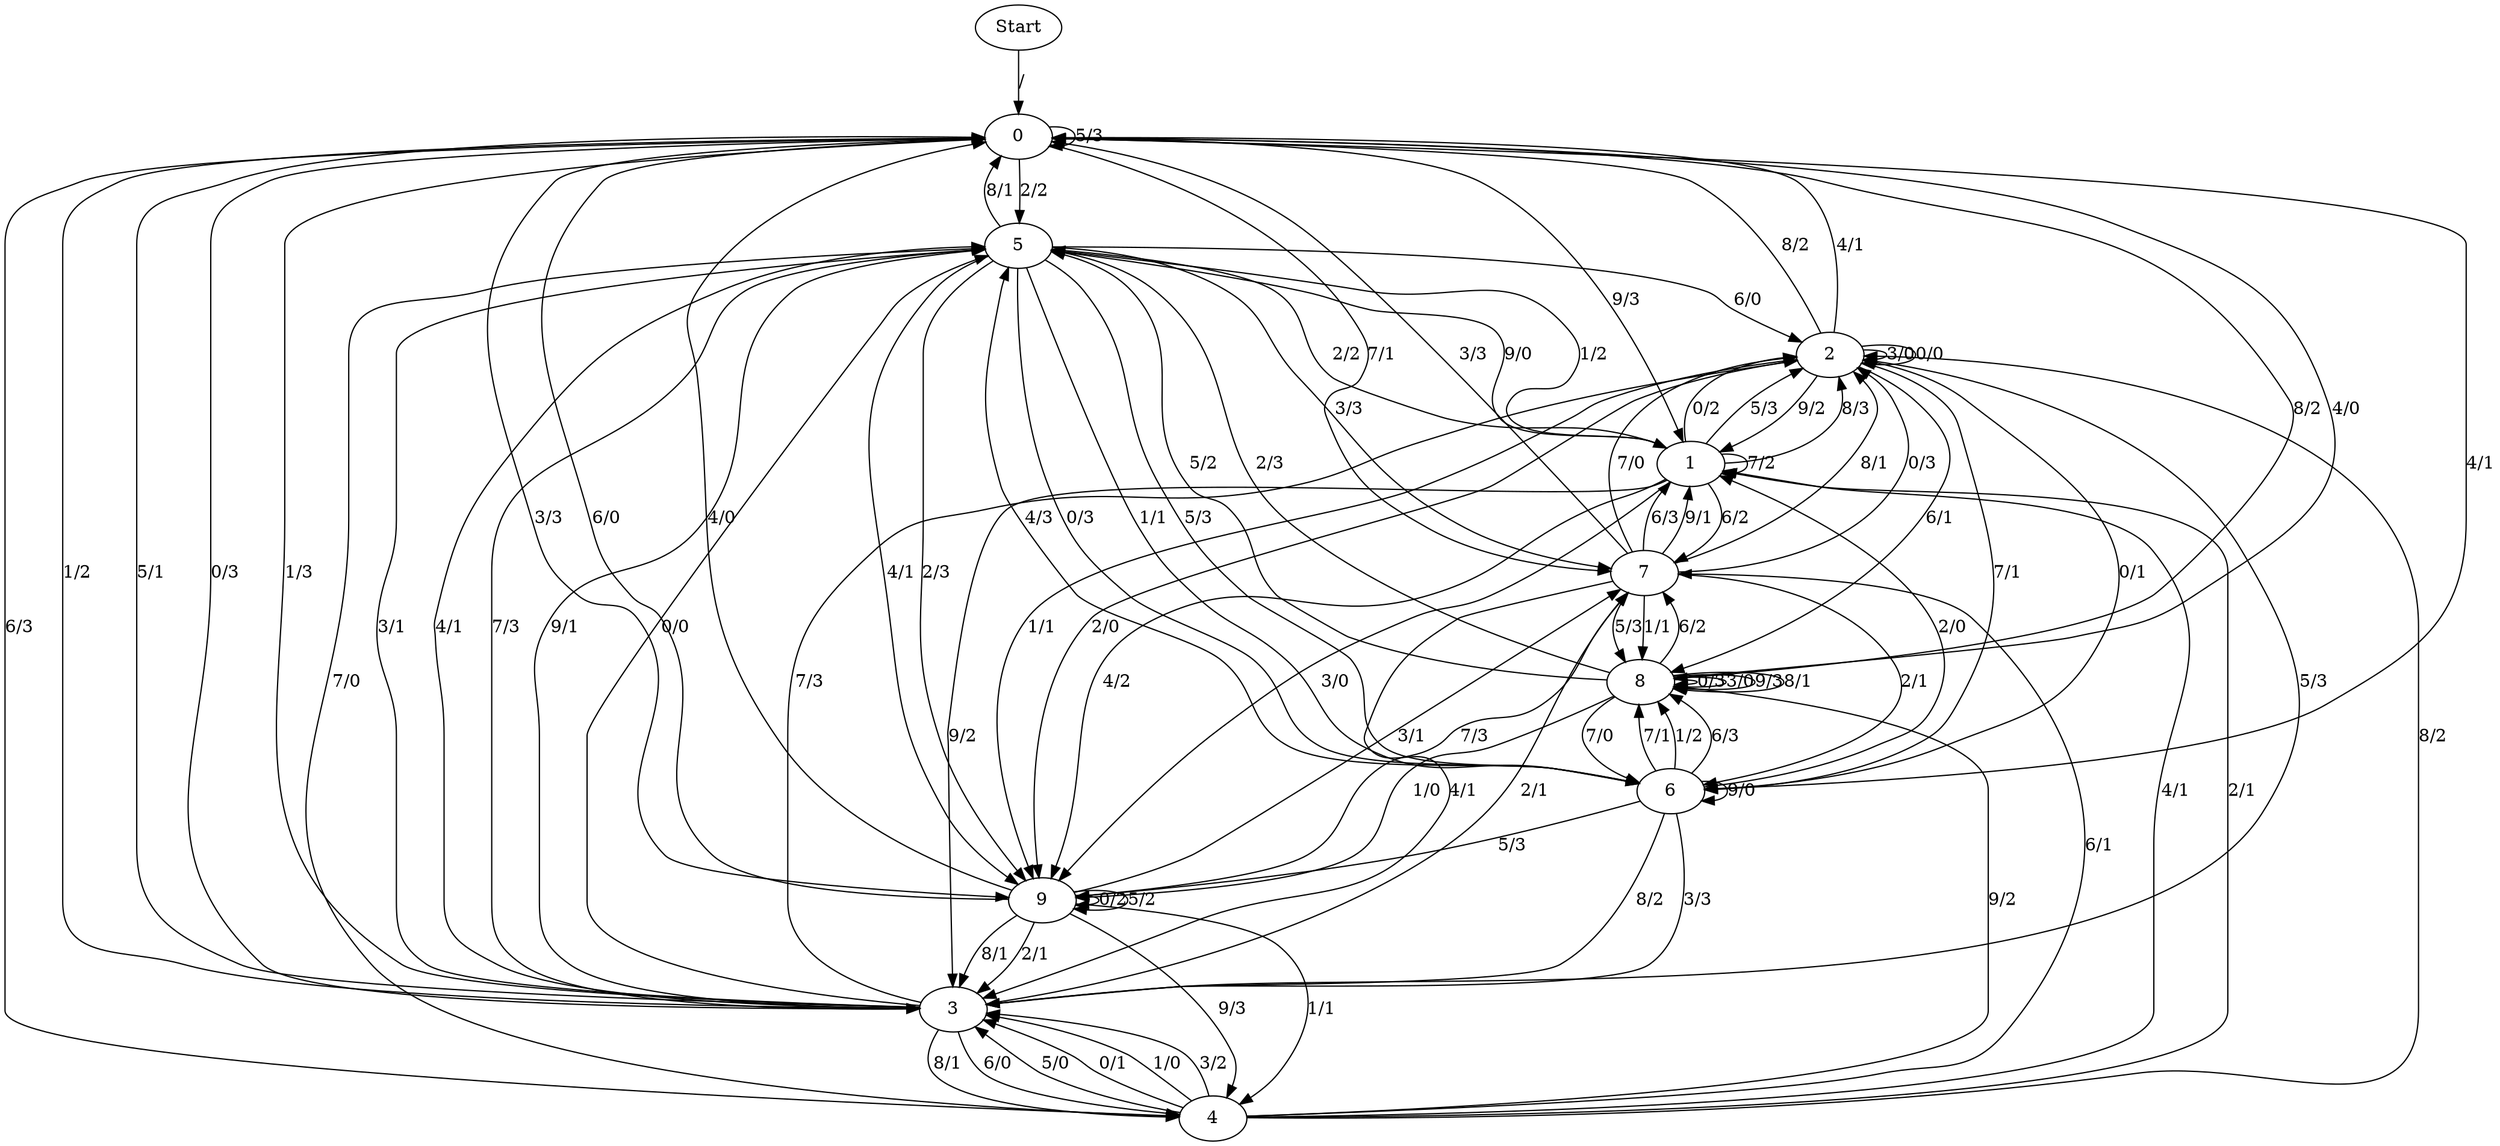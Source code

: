 digraph {
	Start -> 0 [label="/"]
	0 -> 5 [label="2/2"]
	0 -> 6 [label="4/1"]
	0 -> 4 [label="6/3"]
	0 -> 9 [label="3/3"]
	0 -> 3 [label="1/2"]
	0 -> 7 [label="7/1"]
	0 -> 8 [label="8/2"]
	0 -> 1 [label="9/3"]
	0 -> 3 [label="0/3"]
	0 -> 0 [label="5/3"]
	9 -> 0 [label="6/0"]
	9 -> 4 [label="1/1"]
	9 -> 4 [label="9/3"]
	9 -> 7 [label="7/3"]
	9 -> 9 [label="0/2"]
	9 -> 3 [label="8/1"]
	9 -> 0 [label="4/0"]
	9 -> 7 [label="3/1"]
	9 -> 9 [label="5/2"]
	9 -> 3 [label="2/1"]
	7 -> 6 [label="2/1"]
	7 -> 1 [label="6/3"]
	7 -> 2 [label="7/0"]
	7 -> 3 [label="4/1"]
	7 -> 2 [label="8/1"]
	7 -> 8 [label="5/3"]
	7 -> 2 [label="0/3"]
	7 -> 1 [label="9/1"]
	7 -> 8 [label="1/1"]
	7 -> 0 [label="3/3"]
	1 -> 7 [label="6/2"]
	1 -> 9 [label="4/2"]
	1 -> 2 [label="8/3"]
	1 -> 2 [label="0/2"]
	1 -> 5 [label="1/2"]
	1 -> 3 [label="9/2"]
	1 -> 2 [label="5/3"]
	1 -> 1 [label="7/2"]
	1 -> 9 [label="3/0"]
	1 -> 5 [label="2/2"]
	2 -> 6 [label="7/1"]
	2 -> 9 [label="1/1"]
	2 -> 0 [label="4/1"]
	2 -> 2 [label="3/0"]
	2 -> 3 [label="5/3"]
	2 -> 9 [label="2/0"]
	2 -> 0 [label="8/2"]
	2 -> 1 [label="9/2"]
	2 -> 8 [label="6/1"]
	2 -> 2 [label="0/0"]
	8 -> 5 [label="5/2"]
	8 -> 8 [label="0/3"]
	8 -> 0 [label="4/0"]
	8 -> 9 [label="1/0"]
	8 -> 5 [label="2/3"]
	8 -> 8 [label="3/0"]
	8 -> 7 [label="6/2"]
	8 -> 8 [label="9/3"]
	8 -> 6 [label="7/0"]
	8 -> 8 [label="8/1"]
	6 -> 8 [label="7/1"]
	6 -> 3 [label="3/3"]
	6 -> 8 [label="1/2"]
	6 -> 1 [label="2/0"]
	6 -> 6 [label="9/0"]
	6 -> 9 [label="5/3"]
	6 -> 5 [label="4/3"]
	6 -> 2 [label="0/1"]
	6 -> 3 [label="8/2"]
	6 -> 8 [label="6/3"]
	5 -> 6 [label="5/3"]
	5 -> 3 [label="7/3"]
	5 -> 9 [label="2/3"]
	5 -> 2 [label="6/0"]
	5 -> 6 [label="0/3"]
	5 -> 6 [label="1/1"]
	5 -> 0 [label="8/1"]
	5 -> 7 [label="3/3"]
	5 -> 9 [label="4/1"]
	5 -> 1 [label="9/0"]
	3 -> 4 [label="6/0"]
	3 -> 0 [label="1/3"]
	3 -> 0 [label="5/1"]
	3 -> 5 [label="9/1"]
	3 -> 5 [label="0/0"]
	3 -> 7 [label="2/1"]
	3 -> 5 [label="3/1"]
	3 -> 2 [label="7/3"]
	3 -> 5 [label="4/1"]
	3 -> 4 [label="8/1"]
	4 -> 3 [label="5/0"]
	4 -> 8 [label="9/2"]
	4 -> 3 [label="0/1"]
	4 -> 3 [label="1/0"]
	4 -> 5 [label="7/0"]
	4 -> 2 [label="8/2"]
	4 -> 1 [label="4/1"]
	4 -> 7 [label="6/1"]
	4 -> 1 [label="2/1"]
	4 -> 3 [label="3/2"]
}